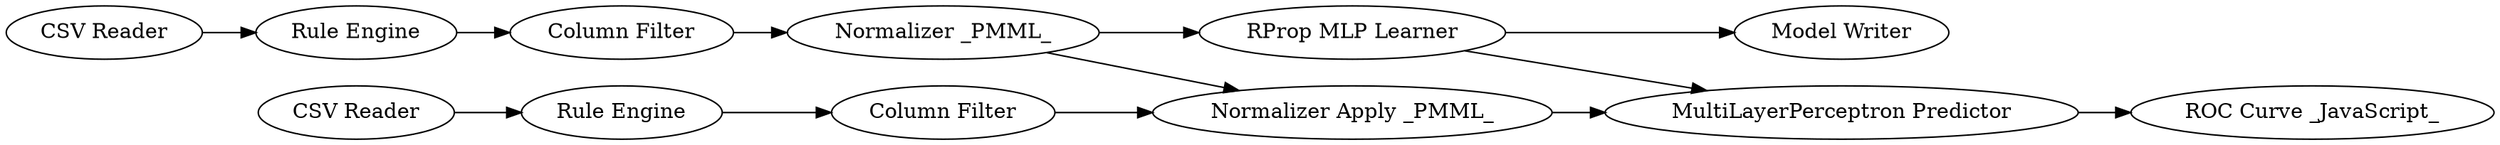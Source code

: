digraph {
	34 -> 41
	34 -> 25
	40 -> 27
	25 -> 39
	29 -> 35
	35 -> 36
	28 -> 36
	19 -> 26
	35 -> 34
	26 -> 29
	36 -> 25
	27 -> 28
	27 [label="Rule Engine"]
	35 [label="Normalizer _PMML_"]
	34 [label="RProp MLP Learner"]
	29 [label="Column Filter"]
	41 [label="Model Writer"]
	28 [label="Column Filter"]
	36 [label="Normalizer Apply _PMML_"]
	26 [label="Rule Engine"]
	40 [label="CSV Reader"]
	25 [label="MultiLayerPerceptron Predictor"]
	39 [label="ROC Curve _JavaScript_"]
	19 [label="CSV Reader"]
	rankdir=LR
}
